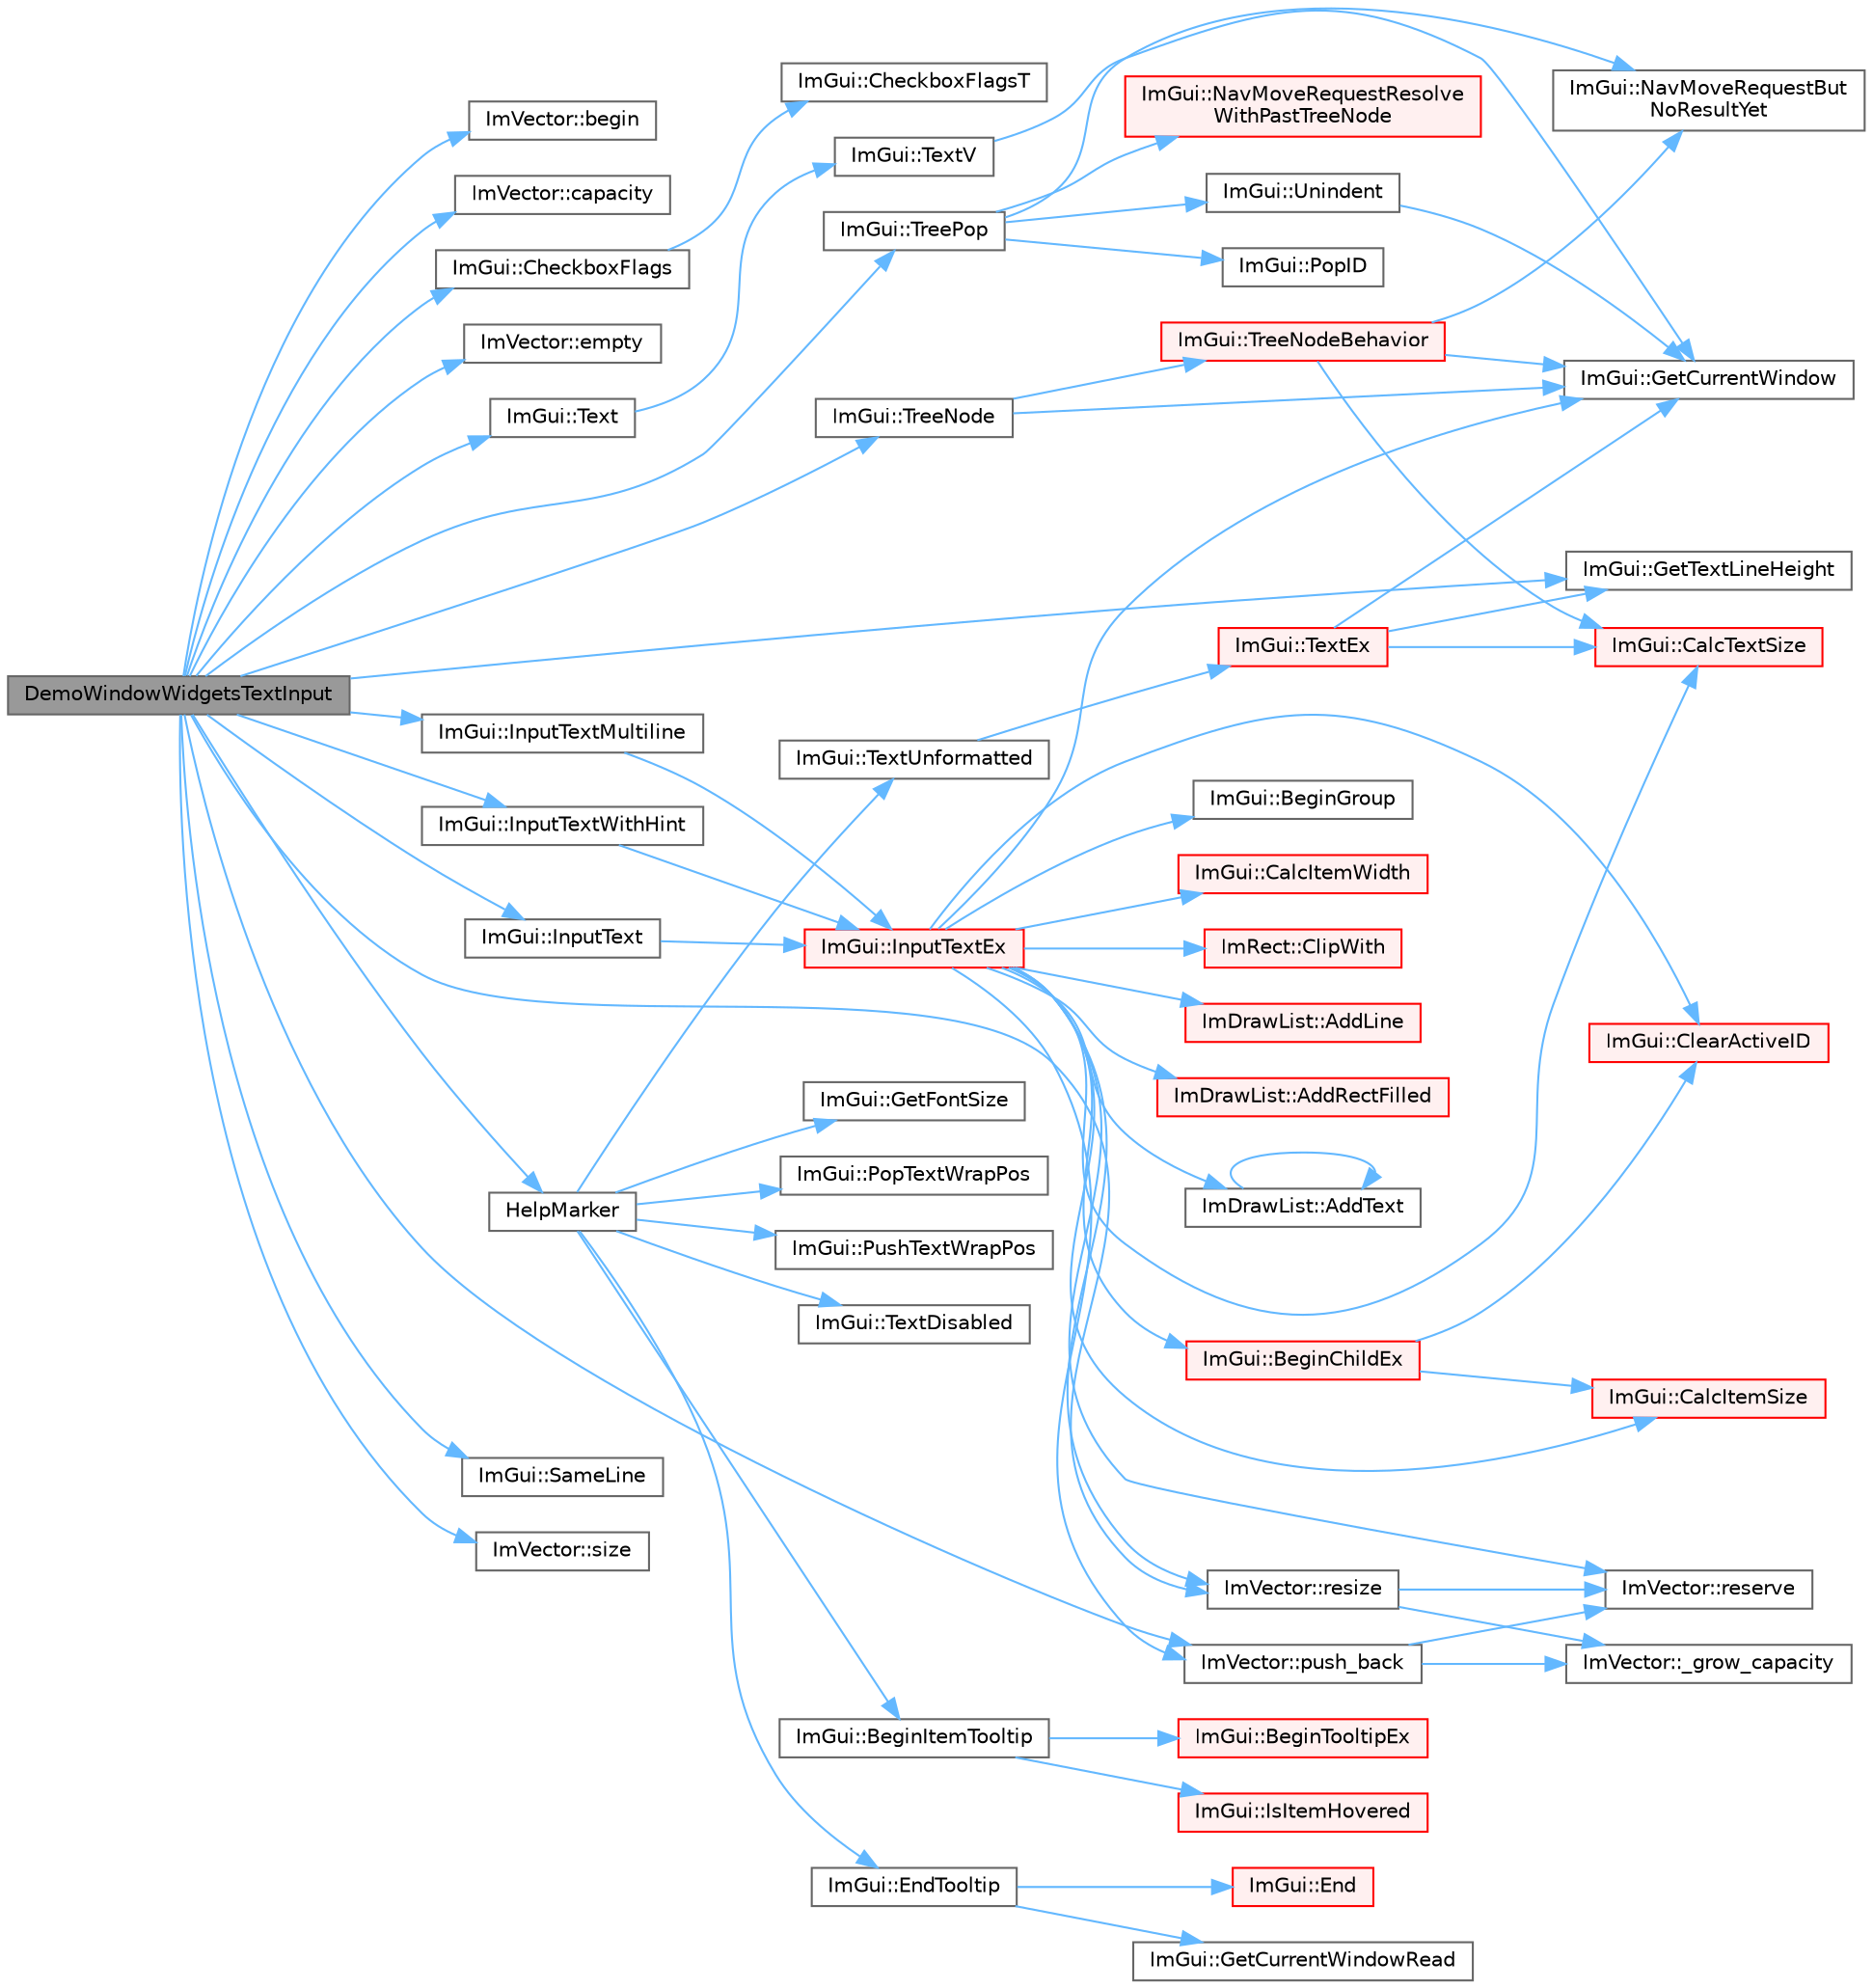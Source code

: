 digraph "DemoWindowWidgetsTextInput"
{
 // LATEX_PDF_SIZE
  bgcolor="transparent";
  edge [fontname=Helvetica,fontsize=10,labelfontname=Helvetica,labelfontsize=10];
  node [fontname=Helvetica,fontsize=10,shape=box,height=0.2,width=0.4];
  rankdir="LR";
  Node1 [id="Node000001",label="DemoWindowWidgetsTextInput",height=0.2,width=0.4,color="gray40", fillcolor="grey60", style="filled", fontcolor="black",tooltip=" "];
  Node1 -> Node2 [id="edge1_Node000001_Node000002",color="steelblue1",style="solid",tooltip=" "];
  Node2 [id="Node000002",label="ImVector::begin",height=0.2,width=0.4,color="grey40", fillcolor="white", style="filled",URL="$struct_im_vector.html#ab48ae48675fa779e29c9ae5892bb99f4",tooltip=" "];
  Node1 -> Node3 [id="edge2_Node000001_Node000003",color="steelblue1",style="solid",tooltip=" "];
  Node3 [id="Node000003",label="ImVector::capacity",height=0.2,width=0.4,color="grey40", fillcolor="white", style="filled",URL="$struct_im_vector.html#ac17681baa8b9b5cd97e556da29f9ef73",tooltip=" "];
  Node1 -> Node4 [id="edge3_Node000001_Node000004",color="steelblue1",style="solid",tooltip=" "];
  Node4 [id="Node000004",label="ImGui::CheckboxFlags",height=0.2,width=0.4,color="grey40", fillcolor="white", style="filled",URL="$namespace_im_gui.html#ab40105d09d9fa234721901da6e196a65",tooltip=" "];
  Node4 -> Node5 [id="edge4_Node000004_Node000005",color="steelblue1",style="solid",tooltip=" "];
  Node5 [id="Node000005",label="ImGui::CheckboxFlagsT",height=0.2,width=0.4,color="grey40", fillcolor="white", style="filled",URL="$namespace_im_gui.html#a7d9caed9bd337c54cf2a9dbdf913db26",tooltip=" "];
  Node1 -> Node6 [id="edge5_Node000001_Node000006",color="steelblue1",style="solid",tooltip=" "];
  Node6 [id="Node000006",label="ImVector::empty",height=0.2,width=0.4,color="grey40", fillcolor="white", style="filled",URL="$struct_im_vector.html#aa53e48a5272f4bad1099368769514ff1",tooltip=" "];
  Node1 -> Node7 [id="edge6_Node000001_Node000007",color="steelblue1",style="solid",tooltip=" "];
  Node7 [id="Node000007",label="ImGui::GetTextLineHeight",height=0.2,width=0.4,color="grey40", fillcolor="white", style="filled",URL="$namespace_im_gui.html#aaba5637199d31ea23d4d143b30a44aff",tooltip=" "];
  Node1 -> Node8 [id="edge7_Node000001_Node000008",color="steelblue1",style="solid",tooltip=" "];
  Node8 [id="Node000008",label="HelpMarker",height=0.2,width=0.4,color="grey40", fillcolor="white", style="filled",URL="$imgui__demo_8cpp.html#ae82388701c37c8cbb88a0304ca0f033b",tooltip=" "];
  Node8 -> Node9 [id="edge8_Node000008_Node000009",color="steelblue1",style="solid",tooltip=" "];
  Node9 [id="Node000009",label="ImGui::BeginItemTooltip",height=0.2,width=0.4,color="grey40", fillcolor="white", style="filled",URL="$namespace_im_gui.html#a0557ed1d3f89dcb5d25311bf3099ddf5",tooltip=" "];
  Node9 -> Node10 [id="edge9_Node000009_Node000010",color="steelblue1",style="solid",tooltip=" "];
  Node10 [id="Node000010",label="ImGui::BeginTooltipEx",height=0.2,width=0.4,color="red", fillcolor="#FFF0F0", style="filled",URL="$namespace_im_gui.html#a18b17a0b20c3f2a16068b84210cfded4",tooltip=" "];
  Node9 -> Node77 [id="edge10_Node000009_Node000077",color="steelblue1",style="solid",tooltip=" "];
  Node77 [id="Node000077",label="ImGui::IsItemHovered",height=0.2,width=0.4,color="red", fillcolor="#FFF0F0", style="filled",URL="$namespace_im_gui.html#ac9a400eff3a9561d95e80486c52a660b",tooltip=" "];
  Node8 -> Node88 [id="edge11_Node000008_Node000088",color="steelblue1",style="solid",tooltip=" "];
  Node88 [id="Node000088",label="ImGui::EndTooltip",height=0.2,width=0.4,color="grey40", fillcolor="white", style="filled",URL="$namespace_im_gui.html#ac8d75c160cfdf43d512f773ca133a1c6",tooltip=" "];
  Node88 -> Node89 [id="edge12_Node000088_Node000089",color="steelblue1",style="solid",tooltip=" "];
  Node89 [id="Node000089",label="ImGui::End",height=0.2,width=0.4,color="red", fillcolor="#FFF0F0", style="filled",URL="$namespace_im_gui.html#a5479d93794a004c67ceb6d13f37c8254",tooltip=" "];
  Node88 -> Node107 [id="edge13_Node000088_Node000107",color="steelblue1",style="solid",tooltip=" "];
  Node107 [id="Node000107",label="ImGui::GetCurrentWindowRead",height=0.2,width=0.4,color="grey40", fillcolor="white", style="filled",URL="$namespace_im_gui.html#a055af7d6b7b4ae977a9c3c25a98e0d2f",tooltip=" "];
  Node8 -> Node523 [id="edge14_Node000008_Node000523",color="steelblue1",style="solid",tooltip=" "];
  Node523 [id="Node000523",label="ImGui::GetFontSize",height=0.2,width=0.4,color="grey40", fillcolor="white", style="filled",URL="$namespace_im_gui.html#ac592ae8e0aa4a1a06502ec7872bc8da8",tooltip=" "];
  Node8 -> Node524 [id="edge15_Node000008_Node000524",color="steelblue1",style="solid",tooltip=" "];
  Node524 [id="Node000524",label="ImGui::PopTextWrapPos",height=0.2,width=0.4,color="grey40", fillcolor="white", style="filled",URL="$namespace_im_gui.html#a08000421b9cc13757430efe54178ae0f",tooltip=" "];
  Node8 -> Node525 [id="edge16_Node000008_Node000525",color="steelblue1",style="solid",tooltip=" "];
  Node525 [id="Node000525",label="ImGui::PushTextWrapPos",height=0.2,width=0.4,color="grey40", fillcolor="white", style="filled",URL="$namespace_im_gui.html#a72ba065ae9819aaed3af68c113d2758b",tooltip=" "];
  Node8 -> Node526 [id="edge17_Node000008_Node000526",color="steelblue1",style="solid",tooltip=" "];
  Node526 [id="Node000526",label="ImGui::TextDisabled",height=0.2,width=0.4,color="grey40", fillcolor="white", style="filled",URL="$namespace_im_gui.html#aa96bf14c5fa288e106820aeb4ba7fcb6",tooltip=" "];
  Node8 -> Node527 [id="edge18_Node000008_Node000527",color="steelblue1",style="solid",tooltip=" "];
  Node527 [id="Node000527",label="ImGui::TextUnformatted",height=0.2,width=0.4,color="grey40", fillcolor="white", style="filled",URL="$namespace_im_gui.html#a96a5f42789ecc419b2ae8af7b2acc28e",tooltip=" "];
  Node527 -> Node528 [id="edge19_Node000527_Node000528",color="steelblue1",style="solid",tooltip=" "];
  Node528 [id="Node000528",label="ImGui::TextEx",height=0.2,width=0.4,color="red", fillcolor="#FFF0F0", style="filled",URL="$namespace_im_gui.html#aae6420fec03511fd478d9108f31e6b5f",tooltip=" "];
  Node528 -> Node145 [id="edge20_Node000528_Node000145",color="steelblue1",style="solid",tooltip=" "];
  Node145 [id="Node000145",label="ImGui::CalcTextSize",height=0.2,width=0.4,color="red", fillcolor="#FFF0F0", style="filled",URL="$namespace_im_gui.html#a848b9db6cc4a186751c0ecebcaadc33b",tooltip=" "];
  Node528 -> Node92 [id="edge21_Node000528_Node000092",color="steelblue1",style="solid",tooltip=" "];
  Node92 [id="Node000092",label="ImGui::GetCurrentWindow",height=0.2,width=0.4,color="grey40", fillcolor="white", style="filled",URL="$namespace_im_gui.html#ac452417b5004ca16a814a72cff153526",tooltip=" "];
  Node528 -> Node7 [id="edge22_Node000528_Node000007",color="steelblue1",style="solid",tooltip=" "];
  Node1 -> Node532 [id="edge23_Node000001_Node000532",color="steelblue1",style="solid",tooltip=" "];
  Node532 [id="Node000532",label="ImGui::InputText",height=0.2,width=0.4,color="grey40", fillcolor="white", style="filled",URL="$namespace_im_gui.html#aa72b5760a3a206729723a587ac7c8519",tooltip=" "];
  Node532 -> Node533 [id="edge24_Node000532_Node000533",color="steelblue1",style="solid",tooltip=" "];
  Node533 [id="Node000533",label="ImGui::InputTextEx",height=0.2,width=0.4,color="red", fillcolor="#FFF0F0", style="filled",URL="$namespace_im_gui.html#af89af17ecc11653f25fea1e50e195de6",tooltip=" "];
  Node533 -> Node117 [id="edge25_Node000533_Node000117",color="steelblue1",style="solid",tooltip=" "];
  Node117 [id="Node000117",label="ImDrawList::AddLine",height=0.2,width=0.4,color="red", fillcolor="#FFF0F0", style="filled",URL="$struct_im_draw_list.html#aa21e5a1c6e00239581f97d344fc0db61",tooltip=" "];
  Node533 -> Node140 [id="edge26_Node000533_Node000140",color="steelblue1",style="solid",tooltip=" "];
  Node140 [id="Node000140",label="ImDrawList::AddRectFilled",height=0.2,width=0.4,color="red", fillcolor="#FFF0F0", style="filled",URL="$struct_im_draw_list.html#a6b16ab764160b0251d2e7b3bd08c1ffc",tooltip=" "];
  Node533 -> Node144 [id="edge27_Node000533_Node000144",color="steelblue1",style="solid",tooltip=" "];
  Node144 [id="Node000144",label="ImDrawList::AddText",height=0.2,width=0.4,color="grey40", fillcolor="white", style="filled",URL="$struct_im_draw_list.html#ac5221bd86b3429f6d5b6e6ffe454942d",tooltip=" "];
  Node144 -> Node144 [id="edge28_Node000144_Node000144",color="steelblue1",style="solid",tooltip=" "];
  Node533 -> Node534 [id="edge29_Node000533_Node000534",color="steelblue1",style="solid",tooltip=" "];
  Node534 [id="Node000534",label="ImGui::BeginChildEx",height=0.2,width=0.4,color="red", fillcolor="#FFF0F0", style="filled",URL="$namespace_im_gui.html#ac36ecce0443f0b45a48484d85f653ae2",tooltip=" "];
  Node534 -> Node535 [id="edge30_Node000534_Node000535",color="steelblue1",style="solid",tooltip=" "];
  Node535 [id="Node000535",label="ImGui::CalcItemSize",height=0.2,width=0.4,color="red", fillcolor="#FFF0F0", style="filled",URL="$namespace_im_gui.html#acaef0497f7982dd98bf215e50129cd9b",tooltip=" "];
  Node534 -> Node40 [id="edge31_Node000534_Node000040",color="steelblue1",style="solid",tooltip=" "];
  Node40 [id="Node000040",label="ImGui::ClearActiveID",height=0.2,width=0.4,color="red", fillcolor="#FFF0F0", style="filled",URL="$namespace_im_gui.html#a17ff60ad1e2669130ac38a04d16eb354",tooltip=" "];
  Node533 -> Node540 [id="edge32_Node000533_Node000540",color="steelblue1",style="solid",tooltip=" "];
  Node540 [id="Node000540",label="ImGui::BeginGroup",height=0.2,width=0.4,color="grey40", fillcolor="white", style="filled",URL="$namespace_im_gui.html#a42407e196b7ed2a8755bff28aae9805f",tooltip=" "];
  Node533 -> Node535 [id="edge33_Node000533_Node000535",color="steelblue1",style="solid",tooltip=" "];
  Node533 -> Node263 [id="edge34_Node000533_Node000263",color="steelblue1",style="solid",tooltip=" "];
  Node263 [id="Node000263",label="ImGui::CalcItemWidth",height=0.2,width=0.4,color="red", fillcolor="#FFF0F0", style="filled",URL="$namespace_im_gui.html#ab3b3ba92ebd8bca4a552dd93321a1994",tooltip=" "];
  Node533 -> Node145 [id="edge35_Node000533_Node000145",color="steelblue1",style="solid",tooltip=" "];
  Node533 -> Node40 [id="edge36_Node000533_Node000040",color="steelblue1",style="solid",tooltip=" "];
  Node533 -> Node83 [id="edge37_Node000533_Node000083",color="steelblue1",style="solid",tooltip=" "];
  Node83 [id="Node000083",label="ImRect::ClipWith",height=0.2,width=0.4,color="red", fillcolor="#FFF0F0", style="filled",URL="$struct_im_rect.html#ac02d5cf6ce0358aea9ed9df43d368f3f",tooltip=" "];
  Node533 -> Node92 [id="edge38_Node000533_Node000092",color="steelblue1",style="solid",tooltip=" "];
  Node533 -> Node103 [id="edge39_Node000533_Node000103",color="steelblue1",style="solid",tooltip=" "];
  Node103 [id="Node000103",label="ImVector::push_back",height=0.2,width=0.4,color="grey40", fillcolor="white", style="filled",URL="$struct_im_vector.html#aab5df48e0711a48bd12f3206e08c4108",tooltip=" "];
  Node103 -> Node104 [id="edge40_Node000103_Node000104",color="steelblue1",style="solid",tooltip=" "];
  Node104 [id="Node000104",label="ImVector::_grow_capacity",height=0.2,width=0.4,color="grey40", fillcolor="white", style="filled",URL="$struct_im_vector.html#a3a097635d464b1b70dc7d59996a88b28",tooltip=" "];
  Node103 -> Node105 [id="edge41_Node000103_Node000105",color="steelblue1",style="solid",tooltip=" "];
  Node105 [id="Node000105",label="ImVector::reserve",height=0.2,width=0.4,color="grey40", fillcolor="white", style="filled",URL="$struct_im_vector.html#a0f14f5736c3372157856eebb67123b75",tooltip=" "];
  Node533 -> Node105 [id="edge42_Node000533_Node000105",color="steelblue1",style="solid",tooltip=" "];
  Node533 -> Node110 [id="edge43_Node000533_Node000110",color="steelblue1",style="solid",tooltip=" "];
  Node110 [id="Node000110",label="ImVector::resize",height=0.2,width=0.4,color="grey40", fillcolor="white", style="filled",URL="$struct_im_vector.html#ac371dd62e56ae486b1a5038cf07eee56",tooltip=" "];
  Node110 -> Node104 [id="edge44_Node000110_Node000104",color="steelblue1",style="solid",tooltip=" "];
  Node110 -> Node105 [id="edge45_Node000110_Node000105",color="steelblue1",style="solid",tooltip=" "];
  Node1 -> Node563 [id="edge46_Node000001_Node000563",color="steelblue1",style="solid",tooltip=" "];
  Node563 [id="Node000563",label="ImGui::InputTextMultiline",height=0.2,width=0.4,color="grey40", fillcolor="white", style="filled",URL="$namespace_im_gui.html#a0470693929ed9930cbf5b737577c2414",tooltip=" "];
  Node563 -> Node533 [id="edge47_Node000563_Node000533",color="steelblue1",style="solid",tooltip=" "];
  Node1 -> Node564 [id="edge48_Node000001_Node000564",color="steelblue1",style="solid",tooltip=" "];
  Node564 [id="Node000564",label="ImGui::InputTextWithHint",height=0.2,width=0.4,color="grey40", fillcolor="white", style="filled",URL="$namespace_im_gui.html#aee5a5127f494966ad16e578714e8fac2",tooltip=" "];
  Node564 -> Node533 [id="edge49_Node000564_Node000533",color="steelblue1",style="solid",tooltip=" "];
  Node1 -> Node103 [id="edge50_Node000001_Node000103",color="steelblue1",style="solid",tooltip=" "];
  Node1 -> Node110 [id="edge51_Node000001_Node000110",color="steelblue1",style="solid",tooltip=" "];
  Node1 -> Node177 [id="edge52_Node000001_Node000177",color="steelblue1",style="solid",tooltip=" "];
  Node177 [id="Node000177",label="ImGui::SameLine",height=0.2,width=0.4,color="grey40", fillcolor="white", style="filled",URL="$namespace_im_gui.html#addd433eb3aae59119e341e80db474f66",tooltip=" "];
  Node1 -> Node565 [id="edge53_Node000001_Node000565",color="steelblue1",style="solid",tooltip=" "];
  Node565 [id="Node000565",label="ImVector::size",height=0.2,width=0.4,color="grey40", fillcolor="white", style="filled",URL="$struct_im_vector.html#a8c903ecb1aaee0601b6a8ad835a4a435",tooltip=" "];
  Node1 -> Node566 [id="edge54_Node000001_Node000566",color="steelblue1",style="solid",tooltip=" "];
  Node566 [id="Node000566",label="ImGui::Text",height=0.2,width=0.4,color="grey40", fillcolor="white", style="filled",URL="$namespace_im_gui.html#a9e7b83611fe441d54fad2effb4bf4965",tooltip=" "];
  Node566 -> Node371 [id="edge55_Node000566_Node000371",color="steelblue1",style="solid",tooltip=" "];
  Node371 [id="Node000371",label="ImGui::TextV",height=0.2,width=0.4,color="grey40", fillcolor="white", style="filled",URL="$namespace_im_gui.html#a10a0d6362178c2f743092f21e1b6cd20",tooltip=" "];
  Node371 -> Node92 [id="edge56_Node000371_Node000092",color="steelblue1",style="solid",tooltip=" "];
  Node1 -> Node567 [id="edge57_Node000001_Node000567",color="steelblue1",style="solid",tooltip=" "];
  Node567 [id="Node000567",label="ImGui::TreeNode",height=0.2,width=0.4,color="grey40", fillcolor="white", style="filled",URL="$namespace_im_gui.html#a4dff507ce8bbe0da9556bb50b1e60d7f",tooltip=" "];
  Node567 -> Node92 [id="edge58_Node000567_Node000092",color="steelblue1",style="solid",tooltip=" "];
  Node567 -> Node568 [id="edge59_Node000567_Node000568",color="steelblue1",style="solid",tooltip=" "];
  Node568 [id="Node000568",label="ImGui::TreeNodeBehavior",height=0.2,width=0.4,color="red", fillcolor="#FFF0F0", style="filled",URL="$namespace_im_gui.html#a918eabf70d288e93b2519ee1eac2c0b4",tooltip=" "];
  Node568 -> Node145 [id="edge60_Node000568_Node000145",color="steelblue1",style="solid",tooltip=" "];
  Node568 -> Node92 [id="edge61_Node000568_Node000092",color="steelblue1",style="solid",tooltip=" "];
  Node568 -> Node179 [id="edge62_Node000568_Node000179",color="steelblue1",style="solid",tooltip=" "];
  Node179 [id="Node000179",label="ImGui::NavMoveRequestBut\lNoResultYet",height=0.2,width=0.4,color="grey40", fillcolor="white", style="filled",URL="$namespace_im_gui.html#a3fab98556d11690efd4f7f2fde94968e",tooltip=" "];
  Node1 -> Node362 [id="edge63_Node000001_Node000362",color="steelblue1",style="solid",tooltip=" "];
  Node362 [id="Node000362",label="ImGui::TreePop",height=0.2,width=0.4,color="grey40", fillcolor="white", style="filled",URL="$namespace_im_gui.html#a41ecf265e5f678c78fc9c30b3cf2077f",tooltip=" "];
  Node362 -> Node179 [id="edge64_Node000362_Node000179",color="steelblue1",style="solid",tooltip=" "];
  Node362 -> Node363 [id="edge65_Node000362_Node000363",color="steelblue1",style="solid",tooltip=" "];
  Node363 [id="Node000363",label="ImGui::NavMoveRequestResolve\lWithPastTreeNode",height=0.2,width=0.4,color="red", fillcolor="#FFF0F0", style="filled",URL="$namespace_im_gui.html#a626a63937b3f661fc089c4989176cb90",tooltip=" "];
  Node362 -> Node100 [id="edge66_Node000362_Node000100",color="steelblue1",style="solid",tooltip=" "];
  Node100 [id="Node000100",label="ImGui::PopID",height=0.2,width=0.4,color="grey40", fillcolor="white", style="filled",URL="$namespace_im_gui.html#aba0b2d8f890a5d435ae43d0c4a2d4dd1",tooltip=" "];
  Node362 -> Node364 [id="edge67_Node000362_Node000364",color="steelblue1",style="solid",tooltip=" "];
  Node364 [id="Node000364",label="ImGui::Unindent",height=0.2,width=0.4,color="grey40", fillcolor="white", style="filled",URL="$namespace_im_gui.html#ad577d36753634c9bbdc3750b0e5217f5",tooltip=" "];
  Node364 -> Node92 [id="edge68_Node000364_Node000092",color="steelblue1",style="solid",tooltip=" "];
}
